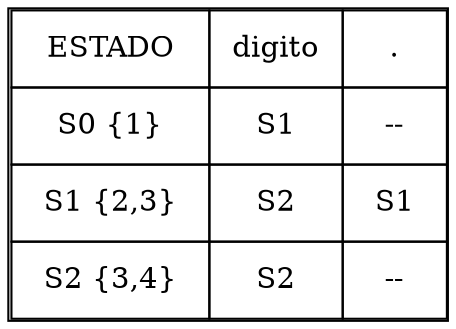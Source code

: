 digraph grafica{
rankdir=LR;
forcelabels= true;
node [shape = plain];
nodo18 [label = <<table border = '1' cellboder = '1' cellspacing='0' cellpadding='10'>
<tr>
<td>ESTADO</td>
<td>digito</td>
<td>.</td>
</tr>
<tr>
<td> S0 {1} </td>
<td> S1 </td>
<td> -- </td>
</tr>
<tr>
<td> S1 {2,3} </td>
<td> S2 </td>
<td> S1 </td>
</tr>
<tr>
<td> S2 {3,4} </td>
<td> S2 </td>
<td> -- </td>
</tr>
</table>>];

}